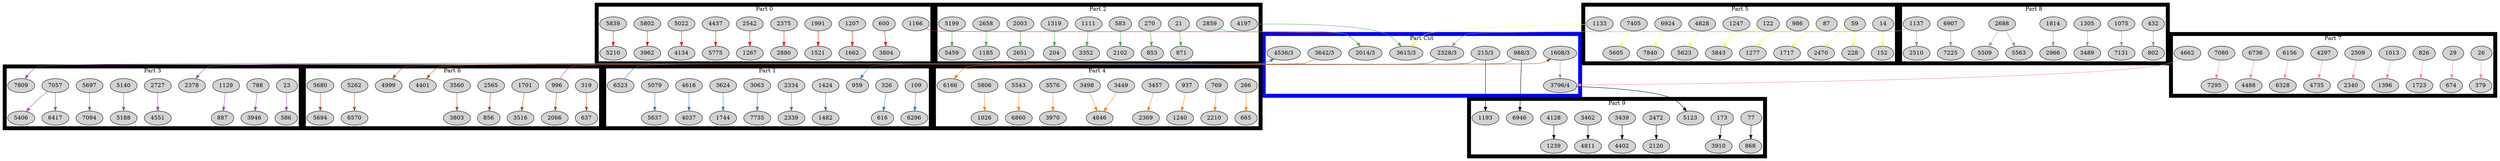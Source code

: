 digraph G {
	subgraph cluster_cut {
		node [style=filled];
		label="Part Cut";
		penwidth=10; 
		color=blue;
		215[label="215/3"];
		988[label="988/3"];
		1608[label="1608/3"];
		2014[label="2014/3"];
		2328[label="2328/3"];
		3615[label="3615/3"];
		3642[label="3642/3"];
		3796[label="3796/4"];
		4536[label="4536/3"];

	}
	subgraph cluster_0 {
		node [style=filled; line=10];
		label="Part 0";
		penwidth=10;
		600;
		1166;
		1207;
		1267;
		1521;
		1662;
		1991;
		2375;
		2542;
		2880;
		3804;
		3962;
		4134;
		4437;
		5022;
		5210;
		5775;
		5802;
		5839;

	}
	subgraph cluster_1 {
		node [style=filled; line=10];
		label="Part 1";
		penwidth=10;
		109;
		326;
		616;
		959;
		1424;
		1482;
		1744;
		2334;
		2339;
		3063;
		3624;
		4037;
		4616;
		5079;
		5637;
		6296;
		6523;
		7735;

	}
	subgraph cluster_2 {
		node [style=filled; line=10];
		label="Part 2";
		penwidth=10;
		21;
		204;
		270;
		583;
		853;
		871;
		1111;
		1185;
		1319;
		2003;
		2102;
		2651;
		2658;
		2859;
		3352;
		4197;
		5199;
		5459;

	}
	subgraph cluster_3 {
		node [style=filled; line=10];
		label="Part 3";
		penwidth=10;
		23;
		586;
		788;
		887;
		1129;
		2378;
		2727;
		3946;
		4551;
		5140;
		5188;
		5406;
		5697;
		6417;
		7057;
		7094;
		7809;

	}
	subgraph cluster_4 {
		node [style=filled; line=10];
		label="Part 4";
		penwidth=10;
		266;
		665;
		769;
		937;
		1026;
		1240;
		2210;
		2369;
		3449;
		3457;
		3498;
		3576;
		3970;
		4846;
		5543;
		5806;
		6166;
		6860;

	}
	subgraph cluster_5 {
		node [style=filled; line=10];
		label="Part 5";
		penwidth=10;
		14;
		59;
		87;
		122;
		152;
		228;
		986;
		1133;
		1247;
		1277;
		1717;
		2470;
		3843;
		4828;
		5605;
		5623;
		6924;
		7405;
		7840;

	}
	subgraph cluster_6 {
		node [style=filled; line=10];
		label="Part 6";
		penwidth=10;
		319;
		637;
		856;
		996;
		1701;
		2066;
		2565;
		3516;
		3560;
		3803;
		4401;
		4999;
		5262;
		5680;
		5694;
		6570;

	}
	subgraph cluster_7 {
		node [style=filled; line=10];
		label="Part 7";
		penwidth=10;
		26;
		29;
		379;
		674;
		826;
		1013;
		1396;
		1723;
		2340;
		2509;
		4297;
		4488;
		4662;
		4735;
		6156;
		6328;
		6736;
		7080;
		7295;

	}
	subgraph cluster_8 {
		node [style=filled; line=10];
		label="Part 8";
		penwidth=10;
		432;
		802;
		1075;
		1137;
		1305;
		1814;
		2510;
		2688;
		2966;
		3489;
		5509;
		5563;
		6907;
		7131;
		7225;

	}
	subgraph cluster_9 {
		node [style=filled; line=10];
		label="Part 9";
		penwidth=10;
		77;
		173;
		868;
		1193;
		1239;
		2120;
		2472;
		3439;
		3462;
		3910;
		4128;
		4402;
		4811;
		5123;
		6946;

	}
	14 -> 152 [color="/set19/6"]
	21 -> 871 [color="/set19/3"]
	23 -> 586 [color="/set19/4"]
	26 -> 379 [color="/set19/8"]
	29 -> 674 [color="/set19/8"]
	59 -> 2470 [color="/set19/6"]
	59 -> 228 [color="/set19/6"]
	77 -> 868
	87 -> 1717 [color="/set19/6"]
	109 -> 6296 [color="/set19/2"]
	122 -> 3843 [color="/set19/6"]
	173 -> 3910
	215 -> 2378 [color="/set19/4"]
	215 -> 1193
	266 -> 665 [color="/set19/5"]
	270 -> 853 [color="/set19/3"]
	319 -> 637 [color="/set19/7"]
	326 -> 616 [color="/set19/2"]
	432 -> 802 [color="/set19/9"]
	583 -> 2102 [color="/set19/3"]
	600 -> 3804 [color="/set19/1"]
	769 -> 2210 [color="/set19/5"]
	788 -> 3946 [color="/set19/4"]
	826 -> 1723 [color="/set19/8"]
	937 -> 1240 [color="/set19/5"]
	986 -> 1277 [color="/set19/6"]
	988 -> 4401 [color="/set19/7"]
	988 -> 6946
	996 -> 1608 [color="/set19/7"]
	996 -> 2066 [color="/set19/7"]
	1013 -> 1396 [color="/set19/8"]
	1075 -> 7131 [color="/set19/9"]
	1111 -> 3352 [color="/set19/3"]
	1129 -> 887 [color="/set19/4"]
	1133 -> 3615 [color="/set19/6"]
	1137 -> 2328 [color="/set19/9"]
	1137 -> 2510 [color="/set19/9"]
	1166 -> 2014 [color="/set19/1"]
	1207 -> 1662 [color="/set19/1"]
	1247 -> 3843 [color="/set19/6"]
	1305 -> 3489 [color="/set19/9"]
	1319 -> 204 [color="/set19/3"]
	1424 -> 1482 [color="/set19/2"]
	1608 -> 3796 [color="/set19/9"]
	1701 -> 3516 [color="/set19/7"]
	1814 -> 2966 [color="/set19/9"]
	1991 -> 1521 [color="/set19/1"]
	2003 -> 2651 [color="/set19/3"]
	2328 -> 959 [color="/set19/2"]
	2334 -> 2339 [color="/set19/2"]
	2375 -> 2880 [color="/set19/1"]
	2472 -> 2120
	2509 -> 2340 [color="/set19/8"]
	2542 -> 1267 [color="/set19/1"]
	2565 -> 856 [color="/set19/7"]
	2658 -> 1185 [color="/set19/3"]
	2688 -> 5563 [color="/set19/9"]
	2688 -> 5509 [color="/set19/9"]
	2727 -> 4551 [color="/set19/4"]
	2859 -> 2014 [color="/set19/3"]
	3063 -> 7735 [color="/set19/2"]
	3439 -> 4402
	3449 -> 4846 [color="/set19/5"]
	3457 -> 2369 [color="/set19/5"]
	3462 -> 4811
	3498 -> 4846 [color="/set19/5"]
	3560 -> 3803 [color="/set19/7"]
	3576 -> 3970 [color="/set19/5"]
	3624 -> 1744 [color="/set19/2"]
	3642 -> 7809 [color="/set19/4"]
	3642 -> 6166 [color="/set19/5"]
	3796 -> 5123
	4128 -> 1239
	4197 -> 3615 [color="/set19/3"]
	4297 -> 4735 [color="/set19/8"]
	4437 -> 5775 [color="/set19/1"]
	4536 -> 4999 [color="/set19/7"]
	4616 -> 4037 [color="/set19/2"]
	4662 -> 3796 [color="/set19/8"]
	4828 -> 5623 [color="/set19/6"]
	5022 -> 4134 [color="/set19/1"]
	5079 -> 5637 [color="/set19/2"]
	5140 -> 5188 [color="/set19/4"]
	5199 -> 5459 [color="/set19/3"]
	5262 -> 6570 [color="/set19/7"]
	5543 -> 6860 [color="/set19/5"]
	5680 -> 5694 [color="/set19/7"]
	5697 -> 7094 [color="/set19/4"]
	5802 -> 3962 [color="/set19/1"]
	5806 -> 1026 [color="/set19/5"]
	5839 -> 5210 [color="/set19/1"]
	6156 -> 6328 [color="/set19/8"]
	6523 -> 4536 [color="/set19/2"]
	6736 -> 4488 [color="/set19/8"]
	6907 -> 7225 [color="/set19/9"]
	6924 -> 7840 [color="/set19/6"]
	7057 -> 5406 [color="/set19/4"]
	7057 -> 6417 [color="/set19/4"]
	7080 -> 7295 [color="/set19/8"]
	7405 -> 5605 [color="/set19/6"]
}
